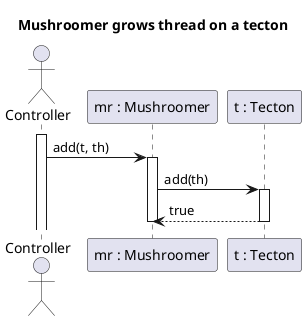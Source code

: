 @startuml growThread
title Mushroomer grows thread on a tecton

actor Controller
participant "mr : Mushroomer" as MR
participant "t : Tecton" as T

activate Controller
Controller -> MR : add(t, th)
activate MR

MR -> T : add(th)
activate T

MR <-- T : true
deactivate T

deactivate MR
@enduml
